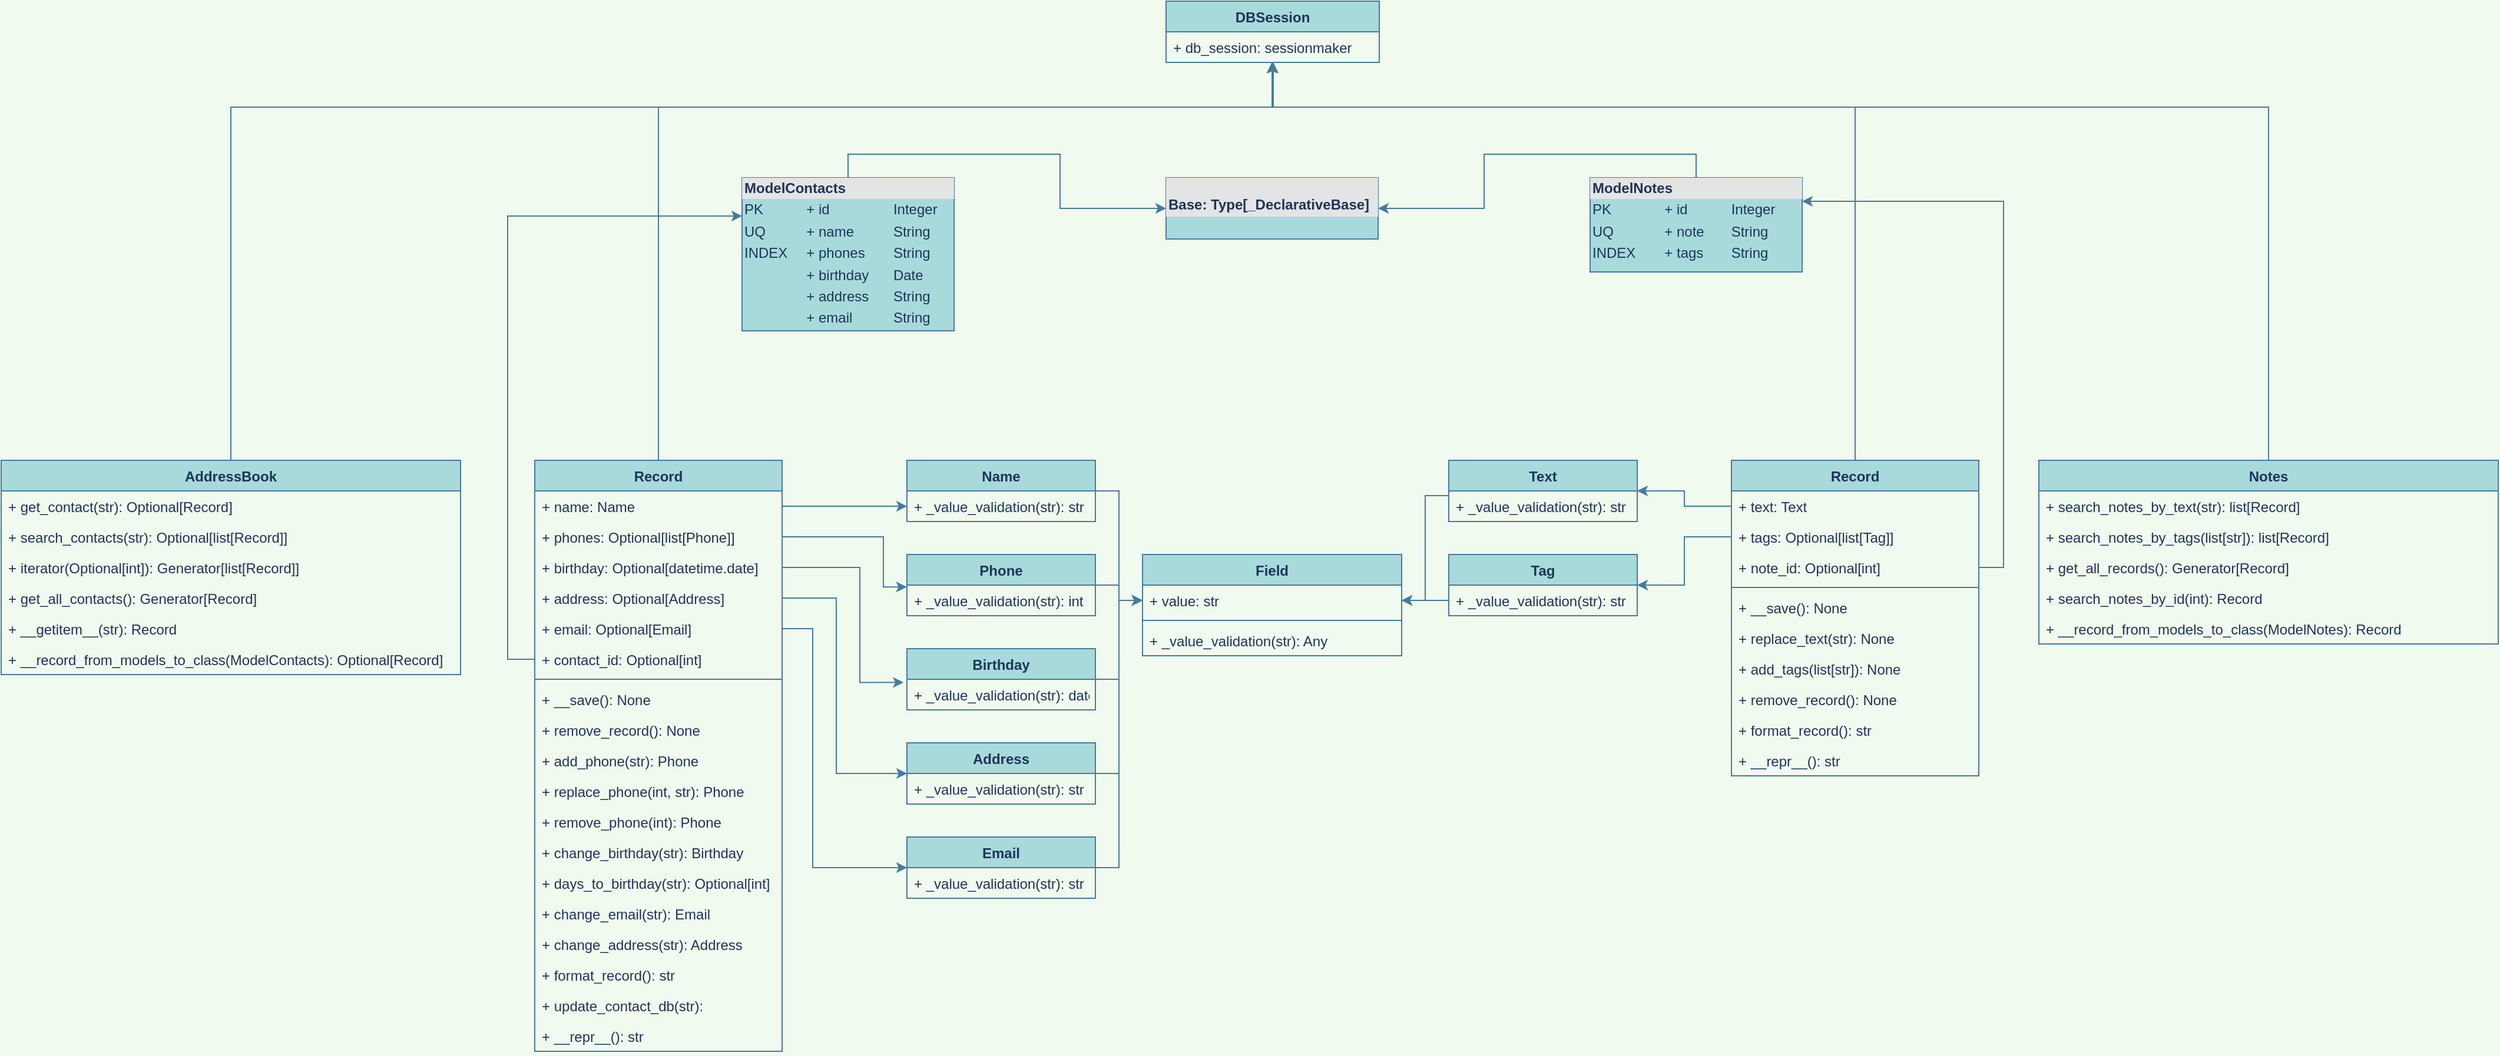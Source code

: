 <mxfile version="20.6.0" type="device"><diagram id="C5RBs43oDa-KdzZeNtuy" name="Page-1"><mxGraphModel dx="2424" dy="2060" grid="1" gridSize="10" guides="1" tooltips="1" connect="1" arrows="1" fold="1" page="1" pageScale="1" pageWidth="827" pageHeight="1169" background="#F1FAEE" math="0" shadow="0"><root><mxCell id="WIyWlLk6GJQsqaUBKTNV-0"/><mxCell id="WIyWlLk6GJQsqaUBKTNV-1" parent="WIyWlLk6GJQsqaUBKTNV-0"/><mxCell id="evgxuK5tAMG5qSB0Gubk-179" value="Field" style="swimlane;fontStyle=1;align=center;verticalAlign=top;childLayout=stackLayout;horizontal=1;startSize=26;horizontalStack=0;resizeParent=1;resizeParentMax=0;resizeLast=0;collapsible=1;marginBottom=0;rounded=0;fillColor=#A8DADC;strokeColor=#457B9D;fontColor=#1D3557;" vertex="1" parent="WIyWlLk6GJQsqaUBKTNV-1"><mxGeometry x="499" y="-630" width="220" height="86" as="geometry"><mxRectangle x="140" y="180" width="100" height="40" as="alternateBounds"/></mxGeometry></mxCell><mxCell id="evgxuK5tAMG5qSB0Gubk-180" value="+ value: str" style="text;strokeColor=none;fillColor=none;align=left;verticalAlign=top;spacingLeft=4;spacingRight=4;overflow=hidden;rotatable=0;points=[[0,0.5],[1,0.5]];portConstraint=eastwest;rounded=0;fontColor=#1D3557;" vertex="1" parent="evgxuK5tAMG5qSB0Gubk-179"><mxGeometry y="26" width="220" height="26" as="geometry"/></mxCell><mxCell id="evgxuK5tAMG5qSB0Gubk-181" value="" style="line;strokeWidth=1;fillColor=none;align=left;verticalAlign=middle;spacingTop=-1;spacingLeft=3;spacingRight=3;rotatable=0;labelPosition=right;points=[];portConstraint=eastwest;rounded=0;labelBackgroundColor=#F1FAEE;strokeColor=#457B9D;fontColor=#1D3557;" vertex="1" parent="evgxuK5tAMG5qSB0Gubk-179"><mxGeometry y="52" width="220" height="8" as="geometry"/></mxCell><mxCell id="evgxuK5tAMG5qSB0Gubk-182" value="+ _value_validation(str): Any" style="text;strokeColor=none;fillColor=none;align=left;verticalAlign=top;spacingLeft=4;spacingRight=4;overflow=hidden;rotatable=0;points=[[0,0.5],[1,0.5]];portConstraint=eastwest;rounded=0;fontColor=#1D3557;" vertex="1" parent="evgxuK5tAMG5qSB0Gubk-179"><mxGeometry y="60" width="220" height="26" as="geometry"/></mxCell><mxCell id="evgxuK5tAMG5qSB0Gubk-222" style="edgeStyle=orthogonalEdgeStyle;rounded=0;orthogonalLoop=1;jettySize=auto;html=1;entryX=0;entryY=0.5;entryDx=0;entryDy=0;labelBackgroundColor=#F1FAEE;strokeColor=#457B9D;fontColor=#1D3557;" edge="1" parent="WIyWlLk6GJQsqaUBKTNV-1" source="evgxuK5tAMG5qSB0Gubk-183" target="evgxuK5tAMG5qSB0Gubk-180"><mxGeometry relative="1" as="geometry"><Array as="points"><mxPoint x="479" y="-684"/><mxPoint x="479" y="-591"/></Array></mxGeometry></mxCell><mxCell id="evgxuK5tAMG5qSB0Gubk-183" value="Name" style="swimlane;fontStyle=1;align=center;verticalAlign=top;childLayout=stackLayout;horizontal=1;startSize=26;horizontalStack=0;resizeParent=1;resizeParentMax=0;resizeLast=0;collapsible=1;marginBottom=0;rounded=0;fillColor=#A8DADC;strokeColor=#457B9D;fontColor=#1D3557;" vertex="1" parent="WIyWlLk6GJQsqaUBKTNV-1"><mxGeometry x="299" y="-710" width="160" height="52" as="geometry"><mxRectangle x="140" y="180" width="100" height="40" as="alternateBounds"/></mxGeometry></mxCell><mxCell id="evgxuK5tAMG5qSB0Gubk-184" value="+ _value_validation(str): str" style="text;strokeColor=none;fillColor=none;align=left;verticalAlign=top;spacingLeft=4;spacingRight=4;overflow=hidden;rotatable=0;points=[[0,0.5],[1,0.5]];portConstraint=eastwest;rounded=0;fontColor=#1D3557;" vertex="1" parent="evgxuK5tAMG5qSB0Gubk-183"><mxGeometry y="26" width="160" height="26" as="geometry"/></mxCell><mxCell id="evgxuK5tAMG5qSB0Gubk-226" style="edgeStyle=orthogonalEdgeStyle;rounded=0;orthogonalLoop=1;jettySize=auto;html=1;entryX=0;entryY=0.5;entryDx=0;entryDy=0;labelBackgroundColor=#F1FAEE;strokeColor=#457B9D;fontColor=#1D3557;" edge="1" parent="WIyWlLk6GJQsqaUBKTNV-1" source="evgxuK5tAMG5qSB0Gubk-185" target="evgxuK5tAMG5qSB0Gubk-180"><mxGeometry relative="1" as="geometry"/></mxCell><mxCell id="evgxuK5tAMG5qSB0Gubk-185" value="Phone" style="swimlane;fontStyle=1;align=center;verticalAlign=top;childLayout=stackLayout;horizontal=1;startSize=26;horizontalStack=0;resizeParent=1;resizeParentMax=0;resizeLast=0;collapsible=1;marginBottom=0;rounded=0;fillColor=#A8DADC;strokeColor=#457B9D;fontColor=#1D3557;" vertex="1" parent="WIyWlLk6GJQsqaUBKTNV-1"><mxGeometry x="299" y="-630" width="160" height="52" as="geometry"><mxRectangle x="140" y="180" width="100" height="40" as="alternateBounds"/></mxGeometry></mxCell><mxCell id="evgxuK5tAMG5qSB0Gubk-186" value="+ _value_validation(str): int" style="text;strokeColor=none;fillColor=none;align=left;verticalAlign=top;spacingLeft=4;spacingRight=4;overflow=hidden;rotatable=0;points=[[0,0.5],[1,0.5]];portConstraint=eastwest;rounded=0;fontColor=#1D3557;" vertex="1" parent="evgxuK5tAMG5qSB0Gubk-185"><mxGeometry y="26" width="160" height="26" as="geometry"/></mxCell><mxCell id="evgxuK5tAMG5qSB0Gubk-227" style="edgeStyle=orthogonalEdgeStyle;rounded=0;orthogonalLoop=1;jettySize=auto;html=1;entryX=0;entryY=0.5;entryDx=0;entryDy=0;labelBackgroundColor=#F1FAEE;strokeColor=#457B9D;fontColor=#1D3557;" edge="1" parent="WIyWlLk6GJQsqaUBKTNV-1" source="evgxuK5tAMG5qSB0Gubk-187" target="evgxuK5tAMG5qSB0Gubk-180"><mxGeometry relative="1" as="geometry"><Array as="points"><mxPoint x="479" y="-524"/><mxPoint x="479" y="-591"/></Array></mxGeometry></mxCell><mxCell id="evgxuK5tAMG5qSB0Gubk-187" value="Birthday" style="swimlane;fontStyle=1;align=center;verticalAlign=top;childLayout=stackLayout;horizontal=1;startSize=26;horizontalStack=0;resizeParent=1;resizeParentMax=0;resizeLast=0;collapsible=1;marginBottom=0;rounded=0;fillColor=#A8DADC;strokeColor=#457B9D;fontColor=#1D3557;" vertex="1" parent="WIyWlLk6GJQsqaUBKTNV-1"><mxGeometry x="299" y="-550" width="160" height="52" as="geometry"><mxRectangle x="140" y="180" width="100" height="40" as="alternateBounds"/></mxGeometry></mxCell><mxCell id="evgxuK5tAMG5qSB0Gubk-188" value="+ _value_validation(str): datetime.date" style="text;strokeColor=none;fillColor=none;align=left;verticalAlign=top;spacingLeft=4;spacingRight=4;overflow=hidden;rotatable=0;points=[[0,0.5],[1,0.5]];portConstraint=eastwest;rounded=0;fontColor=#1D3557;" vertex="1" parent="evgxuK5tAMG5qSB0Gubk-187"><mxGeometry y="26" width="160" height="26" as="geometry"/></mxCell><mxCell id="evgxuK5tAMG5qSB0Gubk-228" style="edgeStyle=orthogonalEdgeStyle;rounded=0;orthogonalLoop=1;jettySize=auto;html=1;entryX=0;entryY=0.5;entryDx=0;entryDy=0;labelBackgroundColor=#F1FAEE;strokeColor=#457B9D;fontColor=#1D3557;" edge="1" parent="WIyWlLk6GJQsqaUBKTNV-1" source="evgxuK5tAMG5qSB0Gubk-189" target="evgxuK5tAMG5qSB0Gubk-180"><mxGeometry relative="1" as="geometry"><Array as="points"><mxPoint x="479" y="-444"/><mxPoint x="479" y="-591"/></Array></mxGeometry></mxCell><mxCell id="evgxuK5tAMG5qSB0Gubk-189" value="Address" style="swimlane;fontStyle=1;align=center;verticalAlign=top;childLayout=stackLayout;horizontal=1;startSize=26;horizontalStack=0;resizeParent=1;resizeParentMax=0;resizeLast=0;collapsible=1;marginBottom=0;rounded=0;fillColor=#A8DADC;strokeColor=#457B9D;fontColor=#1D3557;" vertex="1" parent="WIyWlLk6GJQsqaUBKTNV-1"><mxGeometry x="299" y="-470" width="160" height="52" as="geometry"><mxRectangle x="140" y="180" width="100" height="40" as="alternateBounds"/></mxGeometry></mxCell><mxCell id="evgxuK5tAMG5qSB0Gubk-190" value="+ _value_validation(str): str" style="text;strokeColor=none;fillColor=none;align=left;verticalAlign=top;spacingLeft=4;spacingRight=4;overflow=hidden;rotatable=0;points=[[0,0.5],[1,0.5]];portConstraint=eastwest;rounded=0;fontColor=#1D3557;" vertex="1" parent="evgxuK5tAMG5qSB0Gubk-189"><mxGeometry y="26" width="160" height="26" as="geometry"/></mxCell><mxCell id="evgxuK5tAMG5qSB0Gubk-229" style="edgeStyle=orthogonalEdgeStyle;rounded=0;orthogonalLoop=1;jettySize=auto;html=1;entryX=0;entryY=0.5;entryDx=0;entryDy=0;labelBackgroundColor=#F1FAEE;strokeColor=#457B9D;fontColor=#1D3557;" edge="1" parent="WIyWlLk6GJQsqaUBKTNV-1" source="evgxuK5tAMG5qSB0Gubk-191" target="evgxuK5tAMG5qSB0Gubk-180"><mxGeometry relative="1" as="geometry"><Array as="points"><mxPoint x="479" y="-364"/><mxPoint x="479" y="-591"/></Array></mxGeometry></mxCell><mxCell id="evgxuK5tAMG5qSB0Gubk-191" value="Email" style="swimlane;fontStyle=1;align=center;verticalAlign=top;childLayout=stackLayout;horizontal=1;startSize=26;horizontalStack=0;resizeParent=1;resizeParentMax=0;resizeLast=0;collapsible=1;marginBottom=0;rounded=0;fillColor=#A8DADC;strokeColor=#457B9D;fontColor=#1D3557;" vertex="1" parent="WIyWlLk6GJQsqaUBKTNV-1"><mxGeometry x="299" y="-390" width="160" height="52" as="geometry"><mxRectangle x="140" y="180" width="100" height="40" as="alternateBounds"/></mxGeometry></mxCell><mxCell id="evgxuK5tAMG5qSB0Gubk-192" value="+ _value_validation(str): str" style="text;strokeColor=none;fillColor=none;align=left;verticalAlign=top;spacingLeft=4;spacingRight=4;overflow=hidden;rotatable=0;points=[[0,0.5],[1,0.5]];portConstraint=eastwest;rounded=0;fontColor=#1D3557;" vertex="1" parent="evgxuK5tAMG5qSB0Gubk-191"><mxGeometry y="26" width="160" height="26" as="geometry"/></mxCell><mxCell id="evgxuK5tAMG5qSB0Gubk-231" style="edgeStyle=orthogonalEdgeStyle;rounded=0;orthogonalLoop=1;jettySize=auto;html=1;entryX=1;entryY=0.5;entryDx=0;entryDy=0;labelBackgroundColor=#F1FAEE;strokeColor=#457B9D;fontColor=#1D3557;" edge="1" parent="WIyWlLk6GJQsqaUBKTNV-1" source="evgxuK5tAMG5qSB0Gubk-193" target="evgxuK5tAMG5qSB0Gubk-180"><mxGeometry relative="1" as="geometry"><Array as="points"><mxPoint x="739" y="-680"/><mxPoint x="739" y="-591"/></Array></mxGeometry></mxCell><mxCell id="evgxuK5tAMG5qSB0Gubk-193" value="Text" style="swimlane;fontStyle=1;align=center;verticalAlign=top;childLayout=stackLayout;horizontal=1;startSize=26;horizontalStack=0;resizeParent=1;resizeParentMax=0;resizeLast=0;collapsible=1;marginBottom=0;rounded=0;fillColor=#A8DADC;strokeColor=#457B9D;fontColor=#1D3557;" vertex="1" parent="WIyWlLk6GJQsqaUBKTNV-1"><mxGeometry x="759" y="-710" width="160" height="52" as="geometry"><mxRectangle x="140" y="180" width="100" height="40" as="alternateBounds"/></mxGeometry></mxCell><mxCell id="evgxuK5tAMG5qSB0Gubk-194" value="+ _value_validation(str): str" style="text;strokeColor=none;fillColor=none;align=left;verticalAlign=top;spacingLeft=4;spacingRight=4;overflow=hidden;rotatable=0;points=[[0,0.5],[1,0.5]];portConstraint=eastwest;rounded=0;fontColor=#1D3557;" vertex="1" parent="evgxuK5tAMG5qSB0Gubk-193"><mxGeometry y="26" width="160" height="26" as="geometry"/></mxCell><mxCell id="evgxuK5tAMG5qSB0Gubk-195" value="Tag" style="swimlane;fontStyle=1;align=center;verticalAlign=top;childLayout=stackLayout;horizontal=1;startSize=26;horizontalStack=0;resizeParent=1;resizeParentMax=0;resizeLast=0;collapsible=1;marginBottom=0;rounded=0;fillColor=#A8DADC;strokeColor=#457B9D;fontColor=#1D3557;" vertex="1" parent="WIyWlLk6GJQsqaUBKTNV-1"><mxGeometry x="759" y="-630" width="160" height="52" as="geometry"><mxRectangle x="140" y="180" width="100" height="40" as="alternateBounds"/></mxGeometry></mxCell><mxCell id="evgxuK5tAMG5qSB0Gubk-196" value="+ _value_validation(str): str" style="text;strokeColor=none;fillColor=none;align=left;verticalAlign=top;spacingLeft=4;spacingRight=4;overflow=hidden;rotatable=0;points=[[0,0.5],[1,0.5]];portConstraint=eastwest;rounded=0;fontColor=#1D3557;" vertex="1" parent="evgxuK5tAMG5qSB0Gubk-195"><mxGeometry y="26" width="160" height="26" as="geometry"/></mxCell><mxCell id="evgxuK5tAMG5qSB0Gubk-317" style="edgeStyle=orthogonalEdgeStyle;rounded=0;orthogonalLoop=1;jettySize=auto;html=1;labelBackgroundColor=#F1FAEE;strokeColor=#457B9D;fontColor=#1D3557;" edge="1" parent="WIyWlLk6GJQsqaUBKTNV-1" source="evgxuK5tAMG5qSB0Gubk-197" target="evgxuK5tAMG5qSB0Gubk-302"><mxGeometry relative="1" as="geometry"><Array as="points"><mxPoint x="88" y="-1010"/><mxPoint x="609" y="-1010"/></Array></mxGeometry></mxCell><mxCell id="evgxuK5tAMG5qSB0Gubk-197" value="Record" style="swimlane;fontStyle=1;align=center;verticalAlign=top;childLayout=stackLayout;horizontal=1;startSize=26;horizontalStack=0;resizeParent=1;resizeParentMax=0;resizeLast=0;collapsible=1;marginBottom=0;fillColor=#A8DADC;strokeColor=#457B9D;fontColor=#1D3557;" vertex="1" parent="WIyWlLk6GJQsqaUBKTNV-1"><mxGeometry x="-17" y="-710" width="210" height="502" as="geometry"/></mxCell><mxCell id="evgxuK5tAMG5qSB0Gubk-198" value="+ name: Name" style="text;strokeColor=none;fillColor=none;align=left;verticalAlign=top;spacingLeft=4;spacingRight=4;overflow=hidden;rotatable=0;points=[[0,0.5],[1,0.5]];portConstraint=eastwest;fontColor=#1D3557;" vertex="1" parent="evgxuK5tAMG5qSB0Gubk-197"><mxGeometry y="26" width="210" height="26" as="geometry"/></mxCell><mxCell id="evgxuK5tAMG5qSB0Gubk-199" value="+ phones: Optional[list[Phone]]" style="text;strokeColor=none;fillColor=none;align=left;verticalAlign=top;spacingLeft=4;spacingRight=4;overflow=hidden;rotatable=0;points=[[0,0.5],[1,0.5]];portConstraint=eastwest;fontColor=#1D3557;" vertex="1" parent="evgxuK5tAMG5qSB0Gubk-197"><mxGeometry y="52" width="210" height="26" as="geometry"/></mxCell><mxCell id="evgxuK5tAMG5qSB0Gubk-200" value="+ birthday: Optional[datetime.date]" style="text;strokeColor=none;fillColor=none;align=left;verticalAlign=top;spacingLeft=4;spacingRight=4;overflow=hidden;rotatable=0;points=[[0,0.5],[1,0.5]];portConstraint=eastwest;fontColor=#1D3557;" vertex="1" parent="evgxuK5tAMG5qSB0Gubk-197"><mxGeometry y="78" width="210" height="26" as="geometry"/></mxCell><mxCell id="evgxuK5tAMG5qSB0Gubk-201" value="+ address: Optional[Address]" style="text;strokeColor=none;fillColor=none;align=left;verticalAlign=top;spacingLeft=4;spacingRight=4;overflow=hidden;rotatable=0;points=[[0,0.5],[1,0.5]];portConstraint=eastwest;fontColor=#1D3557;" vertex="1" parent="evgxuK5tAMG5qSB0Gubk-197"><mxGeometry y="104" width="210" height="26" as="geometry"/></mxCell><mxCell id="evgxuK5tAMG5qSB0Gubk-202" value="+ email: Optional[Email]" style="text;strokeColor=none;fillColor=none;align=left;verticalAlign=top;spacingLeft=4;spacingRight=4;overflow=hidden;rotatable=0;points=[[0,0.5],[1,0.5]];portConstraint=eastwest;fontColor=#1D3557;" vertex="1" parent="evgxuK5tAMG5qSB0Gubk-197"><mxGeometry y="130" width="210" height="26" as="geometry"/></mxCell><mxCell id="evgxuK5tAMG5qSB0Gubk-203" value="+ contact_id: Optional[int]" style="text;strokeColor=none;fillColor=none;align=left;verticalAlign=top;spacingLeft=4;spacingRight=4;overflow=hidden;rotatable=0;points=[[0,0.5],[1,0.5]];portConstraint=eastwest;fontColor=#1D3557;" vertex="1" parent="evgxuK5tAMG5qSB0Gubk-197"><mxGeometry y="156" width="210" height="26" as="geometry"/></mxCell><mxCell id="evgxuK5tAMG5qSB0Gubk-204" value="" style="line;strokeWidth=1;fillColor=none;align=left;verticalAlign=middle;spacingTop=-1;spacingLeft=3;spacingRight=3;rotatable=0;labelPosition=right;points=[];portConstraint=eastwest;labelBackgroundColor=#F1FAEE;strokeColor=#457B9D;fontColor=#1D3557;" vertex="1" parent="evgxuK5tAMG5qSB0Gubk-197"><mxGeometry y="182" width="210" height="8" as="geometry"/></mxCell><mxCell id="evgxuK5tAMG5qSB0Gubk-205" value="+ __save(): None" style="text;strokeColor=none;fillColor=none;align=left;verticalAlign=top;spacingLeft=4;spacingRight=4;overflow=hidden;rotatable=0;points=[[0,0.5],[1,0.5]];portConstraint=eastwest;fontColor=#1D3557;" vertex="1" parent="evgxuK5tAMG5qSB0Gubk-197"><mxGeometry y="190" width="210" height="26" as="geometry"/></mxCell><mxCell id="evgxuK5tAMG5qSB0Gubk-206" value="+ remove_record(): None" style="text;strokeColor=none;fillColor=none;align=left;verticalAlign=top;spacingLeft=4;spacingRight=4;overflow=hidden;rotatable=0;points=[[0,0.5],[1,0.5]];portConstraint=eastwest;fontColor=#1D3557;" vertex="1" parent="evgxuK5tAMG5qSB0Gubk-197"><mxGeometry y="216" width="210" height="26" as="geometry"/></mxCell><mxCell id="evgxuK5tAMG5qSB0Gubk-207" value="+ add_phone(str): Phone" style="text;strokeColor=none;fillColor=none;align=left;verticalAlign=top;spacingLeft=4;spacingRight=4;overflow=hidden;rotatable=0;points=[[0,0.5],[1,0.5]];portConstraint=eastwest;fontColor=#1D3557;" vertex="1" parent="evgxuK5tAMG5qSB0Gubk-197"><mxGeometry y="242" width="210" height="26" as="geometry"/></mxCell><mxCell id="evgxuK5tAMG5qSB0Gubk-208" value="+ replace_phone(int, str): Phone" style="text;strokeColor=none;fillColor=none;align=left;verticalAlign=top;spacingLeft=4;spacingRight=4;overflow=hidden;rotatable=0;points=[[0,0.5],[1,0.5]];portConstraint=eastwest;fontColor=#1D3557;" vertex="1" parent="evgxuK5tAMG5qSB0Gubk-197"><mxGeometry y="268" width="210" height="26" as="geometry"/></mxCell><mxCell id="evgxuK5tAMG5qSB0Gubk-209" value="+ remove_phone(int): Phone" style="text;strokeColor=none;fillColor=none;align=left;verticalAlign=top;spacingLeft=4;spacingRight=4;overflow=hidden;rotatable=0;points=[[0,0.5],[1,0.5]];portConstraint=eastwest;fontColor=#1D3557;" vertex="1" parent="evgxuK5tAMG5qSB0Gubk-197"><mxGeometry y="294" width="210" height="26" as="geometry"/></mxCell><mxCell id="evgxuK5tAMG5qSB0Gubk-210" value="+ change_birthday(str): Birthday" style="text;strokeColor=none;fillColor=none;align=left;verticalAlign=top;spacingLeft=4;spacingRight=4;overflow=hidden;rotatable=0;points=[[0,0.5],[1,0.5]];portConstraint=eastwest;fontColor=#1D3557;" vertex="1" parent="evgxuK5tAMG5qSB0Gubk-197"><mxGeometry y="320" width="210" height="26" as="geometry"/></mxCell><mxCell id="evgxuK5tAMG5qSB0Gubk-211" value="+ days_to_birthday(str): Optional[int]" style="text;strokeColor=none;fillColor=none;align=left;verticalAlign=top;spacingLeft=4;spacingRight=4;overflow=hidden;rotatable=0;points=[[0,0.5],[1,0.5]];portConstraint=eastwest;fontColor=#1D3557;" vertex="1" parent="evgxuK5tAMG5qSB0Gubk-197"><mxGeometry y="346" width="210" height="26" as="geometry"/></mxCell><mxCell id="evgxuK5tAMG5qSB0Gubk-212" value="+ change_email(str): Email" style="text;strokeColor=none;fillColor=none;align=left;verticalAlign=top;spacingLeft=4;spacingRight=4;overflow=hidden;rotatable=0;points=[[0,0.5],[1,0.5]];portConstraint=eastwest;fontColor=#1D3557;" vertex="1" parent="evgxuK5tAMG5qSB0Gubk-197"><mxGeometry y="372" width="210" height="26" as="geometry"/></mxCell><mxCell id="evgxuK5tAMG5qSB0Gubk-213" value="+ change_address(str): Address" style="text;strokeColor=none;fillColor=none;align=left;verticalAlign=top;spacingLeft=4;spacingRight=4;overflow=hidden;rotatable=0;points=[[0,0.5],[1,0.5]];portConstraint=eastwest;fontColor=#1D3557;" vertex="1" parent="evgxuK5tAMG5qSB0Gubk-197"><mxGeometry y="398" width="210" height="26" as="geometry"/></mxCell><mxCell id="evgxuK5tAMG5qSB0Gubk-214" value="+ format_record(): str" style="text;strokeColor=none;fillColor=none;align=left;verticalAlign=top;spacingLeft=4;spacingRight=4;overflow=hidden;rotatable=0;points=[[0,0.5],[1,0.5]];portConstraint=eastwest;fontColor=#1D3557;" vertex="1" parent="evgxuK5tAMG5qSB0Gubk-197"><mxGeometry y="424" width="210" height="26" as="geometry"/></mxCell><mxCell id="evgxuK5tAMG5qSB0Gubk-215" value="+ update_contact_db(str): " style="text;strokeColor=none;fillColor=none;align=left;verticalAlign=top;spacingLeft=4;spacingRight=4;overflow=hidden;rotatable=0;points=[[0,0.5],[1,0.5]];portConstraint=eastwest;fontColor=#1D3557;" vertex="1" parent="evgxuK5tAMG5qSB0Gubk-197"><mxGeometry y="450" width="210" height="26" as="geometry"/></mxCell><mxCell id="evgxuK5tAMG5qSB0Gubk-216" value="+ __repr__(): str" style="text;strokeColor=none;fillColor=none;align=left;verticalAlign=top;spacingLeft=4;spacingRight=4;overflow=hidden;rotatable=0;points=[[0,0.5],[1,0.5]];portConstraint=eastwest;fontColor=#1D3557;" vertex="1" parent="evgxuK5tAMG5qSB0Gubk-197"><mxGeometry y="476" width="210" height="26" as="geometry"/></mxCell><mxCell id="evgxuK5tAMG5qSB0Gubk-217" style="edgeStyle=orthogonalEdgeStyle;rounded=0;orthogonalLoop=1;jettySize=auto;html=1;entryX=0;entryY=0.5;entryDx=0;entryDy=0;labelBackgroundColor=#F1FAEE;strokeColor=#457B9D;fontColor=#1D3557;" edge="1" parent="WIyWlLk6GJQsqaUBKTNV-1" source="evgxuK5tAMG5qSB0Gubk-198" target="evgxuK5tAMG5qSB0Gubk-184"><mxGeometry relative="1" as="geometry"/></mxCell><mxCell id="evgxuK5tAMG5qSB0Gubk-218" style="edgeStyle=orthogonalEdgeStyle;rounded=0;orthogonalLoop=1;jettySize=auto;html=1;entryX=-0.001;entryY=0.061;entryDx=0;entryDy=0;entryPerimeter=0;labelBackgroundColor=#F1FAEE;strokeColor=#457B9D;fontColor=#1D3557;" edge="1" parent="WIyWlLk6GJQsqaUBKTNV-1" source="evgxuK5tAMG5qSB0Gubk-199" target="evgxuK5tAMG5qSB0Gubk-186"><mxGeometry relative="1" as="geometry"><Array as="points"><mxPoint x="279" y="-645"/><mxPoint x="279" y="-602"/></Array></mxGeometry></mxCell><mxCell id="evgxuK5tAMG5qSB0Gubk-219" style="edgeStyle=orthogonalEdgeStyle;rounded=0;orthogonalLoop=1;jettySize=auto;html=1;entryX=-0.018;entryY=0.103;entryDx=0;entryDy=0;entryPerimeter=0;labelBackgroundColor=#F1FAEE;strokeColor=#457B9D;fontColor=#1D3557;" edge="1" parent="WIyWlLk6GJQsqaUBKTNV-1" source="evgxuK5tAMG5qSB0Gubk-200" target="evgxuK5tAMG5qSB0Gubk-188"><mxGeometry relative="1" as="geometry"><Array as="points"><mxPoint x="259" y="-619"/><mxPoint x="259" y="-521"/></Array></mxGeometry></mxCell><mxCell id="evgxuK5tAMG5qSB0Gubk-220" style="edgeStyle=orthogonalEdgeStyle;rounded=0;orthogonalLoop=1;jettySize=auto;html=1;entryX=0;entryY=0.5;entryDx=0;entryDy=0;labelBackgroundColor=#F1FAEE;strokeColor=#457B9D;fontColor=#1D3557;" edge="1" parent="WIyWlLk6GJQsqaUBKTNV-1" source="evgxuK5tAMG5qSB0Gubk-201" target="evgxuK5tAMG5qSB0Gubk-189"><mxGeometry relative="1" as="geometry"><Array as="points"><mxPoint x="239" y="-593"/><mxPoint x="239" y="-444"/></Array></mxGeometry></mxCell><mxCell id="evgxuK5tAMG5qSB0Gubk-221" style="edgeStyle=orthogonalEdgeStyle;rounded=0;orthogonalLoop=1;jettySize=auto;html=1;entryX=0;entryY=0.5;entryDx=0;entryDy=0;labelBackgroundColor=#F1FAEE;strokeColor=#457B9D;fontColor=#1D3557;" edge="1" parent="WIyWlLk6GJQsqaUBKTNV-1" source="evgxuK5tAMG5qSB0Gubk-202" target="evgxuK5tAMG5qSB0Gubk-191"><mxGeometry relative="1" as="geometry"><Array as="points"><mxPoint x="219" y="-567"/><mxPoint x="219" y="-364"/></Array></mxGeometry></mxCell><mxCell id="evgxuK5tAMG5qSB0Gubk-232" value="&lt;div style=&quot;box-sizing:border-box;width:100%;background:#e4e4e4;padding:2px;&quot;&gt;&lt;b&gt;&lt;br&gt;Base:&amp;nbsp;Type[_DeclarativeBase]&lt;/b&gt;&lt;table style=&quot;width:100%;font-size:1em;&quot; cellpadding=&quot;2&quot; cellspacing=&quot;0&quot;&gt;&lt;/table&gt;&lt;/div&gt;" style="verticalAlign=top;align=left;overflow=fill;html=1;fillColor=#A8DADC;strokeColor=#457B9D;fontColor=#1D3557;" vertex="1" parent="WIyWlLk6GJQsqaUBKTNV-1"><mxGeometry x="519" y="-950" width="180" height="52" as="geometry"/></mxCell><mxCell id="evgxuK5tAMG5qSB0Gubk-237" style="edgeStyle=orthogonalEdgeStyle;rounded=0;orthogonalLoop=1;jettySize=auto;html=1;entryX=0;entryY=0.5;entryDx=0;entryDy=0;labelBackgroundColor=#F1FAEE;strokeColor=#457B9D;fontColor=#1D3557;" edge="1" parent="WIyWlLk6GJQsqaUBKTNV-1" source="evgxuK5tAMG5qSB0Gubk-235" target="evgxuK5tAMG5qSB0Gubk-232"><mxGeometry relative="1" as="geometry"><Array as="points"><mxPoint x="249" y="-970"/><mxPoint x="429" y="-970"/><mxPoint x="429" y="-924"/></Array></mxGeometry></mxCell><mxCell id="evgxuK5tAMG5qSB0Gubk-235" value="&lt;div style=&quot;box-sizing:border-box;width:100%;background:#e4e4e4;padding:2px;&quot;&gt;&lt;b&gt;ModelContacts&lt;/b&gt;&lt;/div&gt;&lt;table style=&quot;width:100%;font-size:1em;&quot; cellpadding=&quot;2&quot; cellspacing=&quot;0&quot;&gt;&lt;tbody&gt;&lt;tr&gt;&lt;td&gt;PK&lt;/td&gt;&lt;td&gt;+ id&lt;br&gt;&lt;/td&gt;&lt;td&gt;Integer&lt;/td&gt;&lt;/tr&gt;&lt;tr&gt;&lt;td&gt;UQ&lt;/td&gt;&lt;td&gt;+ name&lt;/td&gt;&lt;td&gt;String&lt;/td&gt;&lt;/tr&gt;&lt;tr&gt;&lt;td&gt;INDEX&lt;/td&gt;&lt;td&gt;+ phones&lt;/td&gt;&lt;td&gt;String&lt;br&gt;&lt;/td&gt;&lt;/tr&gt;&lt;tr&gt;&lt;td&gt;&lt;br&gt;&lt;/td&gt;&lt;td&gt;+ birthday&lt;/td&gt;&lt;td&gt;Date&lt;/td&gt;&lt;/tr&gt;&lt;tr&gt;&lt;td&gt;&lt;br&gt;&lt;/td&gt;&lt;td&gt;+ address&lt;/td&gt;&lt;td&gt;String&lt;/td&gt;&lt;/tr&gt;&lt;tr&gt;&lt;td&gt;&lt;br&gt;&lt;/td&gt;&lt;td&gt;+ email&lt;/td&gt;&lt;td&gt;String&lt;/td&gt;&lt;/tr&gt;&lt;/tbody&gt;&lt;/table&gt;" style="verticalAlign=top;align=left;overflow=fill;html=1;rounded=0;fillColor=#A8DADC;strokeColor=#457B9D;fontColor=#1D3557;" vertex="1" parent="WIyWlLk6GJQsqaUBKTNV-1"><mxGeometry x="159" y="-950" width="180" height="130" as="geometry"/></mxCell><mxCell id="evgxuK5tAMG5qSB0Gubk-238" style="edgeStyle=orthogonalEdgeStyle;rounded=0;orthogonalLoop=1;jettySize=auto;html=1;entryX=1;entryY=0.5;entryDx=0;entryDy=0;labelBackgroundColor=#F1FAEE;strokeColor=#457B9D;fontColor=#1D3557;" edge="1" parent="WIyWlLk6GJQsqaUBKTNV-1" source="evgxuK5tAMG5qSB0Gubk-236" target="evgxuK5tAMG5qSB0Gubk-232"><mxGeometry relative="1" as="geometry"><Array as="points"><mxPoint x="969" y="-970"/><mxPoint x="789" y="-970"/><mxPoint x="789" y="-924"/></Array></mxGeometry></mxCell><mxCell id="evgxuK5tAMG5qSB0Gubk-236" value="&lt;div style=&quot;box-sizing:border-box;width:100%;background:#e4e4e4;padding:2px;&quot;&gt;&lt;b&gt;ModelNotes&lt;/b&gt;&lt;/div&gt;&lt;table style=&quot;width:100%;font-size:1em;&quot; cellpadding=&quot;2&quot; cellspacing=&quot;0&quot;&gt;&lt;tbody&gt;&lt;tr&gt;&lt;td&gt;PK&lt;/td&gt;&lt;td&gt;+ id&lt;br&gt;&lt;/td&gt;&lt;td&gt;Integer&lt;/td&gt;&lt;/tr&gt;&lt;tr&gt;&lt;td&gt;UQ&lt;/td&gt;&lt;td&gt;+ note&lt;/td&gt;&lt;td&gt;String&lt;/td&gt;&lt;/tr&gt;&lt;tr&gt;&lt;td&gt;INDEX&lt;/td&gt;&lt;td&gt;+ tags&lt;/td&gt;&lt;td&gt;String&lt;br&gt;&lt;/td&gt;&lt;/tr&gt;&lt;/tbody&gt;&lt;/table&gt;" style="verticalAlign=top;align=left;overflow=fill;html=1;rounded=0;fillColor=#A8DADC;strokeColor=#457B9D;fontColor=#1D3557;" vertex="1" parent="WIyWlLk6GJQsqaUBKTNV-1"><mxGeometry x="879" y="-950" width="180" height="80" as="geometry"/></mxCell><mxCell id="evgxuK5tAMG5qSB0Gubk-239" style="edgeStyle=orthogonalEdgeStyle;rounded=0;orthogonalLoop=1;jettySize=auto;html=1;entryX=0;entryY=0.25;entryDx=0;entryDy=0;labelBackgroundColor=#F1FAEE;strokeColor=#457B9D;fontColor=#1D3557;" edge="1" parent="WIyWlLk6GJQsqaUBKTNV-1" source="evgxuK5tAMG5qSB0Gubk-203" target="evgxuK5tAMG5qSB0Gubk-235"><mxGeometry relative="1" as="geometry"><Array as="points"><mxPoint x="-40" y="-541"/><mxPoint x="-40" y="-918"/></Array></mxGeometry></mxCell><mxCell id="evgxuK5tAMG5qSB0Gubk-316" style="edgeStyle=orthogonalEdgeStyle;rounded=0;orthogonalLoop=1;jettySize=auto;html=1;labelBackgroundColor=#F1FAEE;strokeColor=#457B9D;fontColor=#1D3557;" edge="1" parent="WIyWlLk6GJQsqaUBKTNV-1" source="evgxuK5tAMG5qSB0Gubk-241" target="evgxuK5tAMG5qSB0Gubk-302"><mxGeometry relative="1" as="geometry"><Array as="points"><mxPoint x="1104" y="-1010"/><mxPoint x="609" y="-1010"/></Array></mxGeometry></mxCell><mxCell id="evgxuK5tAMG5qSB0Gubk-241" value="Record" style="swimlane;fontStyle=1;align=center;verticalAlign=top;childLayout=stackLayout;horizontal=1;startSize=26;horizontalStack=0;resizeParent=1;resizeParentMax=0;resizeLast=0;collapsible=1;marginBottom=0;fillColor=#A8DADC;strokeColor=#457B9D;fontColor=#1D3557;" vertex="1" parent="WIyWlLk6GJQsqaUBKTNV-1"><mxGeometry x="999" y="-710" width="210" height="268" as="geometry"/></mxCell><mxCell id="evgxuK5tAMG5qSB0Gubk-242" value="+ text: Text" style="text;strokeColor=none;fillColor=none;align=left;verticalAlign=top;spacingLeft=4;spacingRight=4;overflow=hidden;rotatable=0;points=[[0,0.5],[1,0.5]];portConstraint=eastwest;fontColor=#1D3557;" vertex="1" parent="evgxuK5tAMG5qSB0Gubk-241"><mxGeometry y="26" width="210" height="26" as="geometry"/></mxCell><mxCell id="evgxuK5tAMG5qSB0Gubk-243" value="+ tags: Optional[list[Tag]]" style="text;strokeColor=none;fillColor=none;align=left;verticalAlign=top;spacingLeft=4;spacingRight=4;overflow=hidden;rotatable=0;points=[[0,0.5],[1,0.5]];portConstraint=eastwest;fontColor=#1D3557;" vertex="1" parent="evgxuK5tAMG5qSB0Gubk-241"><mxGeometry y="52" width="210" height="26" as="geometry"/></mxCell><mxCell id="evgxuK5tAMG5qSB0Gubk-244" value="+ note_id: Optional[int]" style="text;strokeColor=none;fillColor=none;align=left;verticalAlign=top;spacingLeft=4;spacingRight=4;overflow=hidden;rotatable=0;points=[[0,0.5],[1,0.5]];portConstraint=eastwest;fontColor=#1D3557;" vertex="1" parent="evgxuK5tAMG5qSB0Gubk-241"><mxGeometry y="78" width="210" height="26" as="geometry"/></mxCell><mxCell id="evgxuK5tAMG5qSB0Gubk-245" value="" style="line;strokeWidth=1;fillColor=none;align=left;verticalAlign=middle;spacingTop=-1;spacingLeft=3;spacingRight=3;rotatable=0;labelPosition=right;points=[];portConstraint=eastwest;labelBackgroundColor=#F1FAEE;strokeColor=#457B9D;fontColor=#1D3557;" vertex="1" parent="evgxuK5tAMG5qSB0Gubk-241"><mxGeometry y="104" width="210" height="8" as="geometry"/></mxCell><mxCell id="evgxuK5tAMG5qSB0Gubk-246" value="+ __save(): None" style="text;strokeColor=none;fillColor=none;align=left;verticalAlign=top;spacingLeft=4;spacingRight=4;overflow=hidden;rotatable=0;points=[[0,0.5],[1,0.5]];portConstraint=eastwest;fontColor=#1D3557;" vertex="1" parent="evgxuK5tAMG5qSB0Gubk-241"><mxGeometry y="112" width="210" height="26" as="geometry"/></mxCell><mxCell id="evgxuK5tAMG5qSB0Gubk-247" value="+ replace_text(str): None" style="text;strokeColor=none;fillColor=none;align=left;verticalAlign=top;spacingLeft=4;spacingRight=4;overflow=hidden;rotatable=0;points=[[0,0.5],[1,0.5]];portConstraint=eastwest;fontColor=#1D3557;" vertex="1" parent="evgxuK5tAMG5qSB0Gubk-241"><mxGeometry y="138" width="210" height="26" as="geometry"/></mxCell><mxCell id="evgxuK5tAMG5qSB0Gubk-248" value="+ add_tags(list[str]): None" style="text;strokeColor=none;fillColor=none;align=left;verticalAlign=top;spacingLeft=4;spacingRight=4;overflow=hidden;rotatable=0;points=[[0,0.5],[1,0.5]];portConstraint=eastwest;fontColor=#1D3557;" vertex="1" parent="evgxuK5tAMG5qSB0Gubk-241"><mxGeometry y="164" width="210" height="26" as="geometry"/></mxCell><mxCell id="evgxuK5tAMG5qSB0Gubk-249" value="+ remove_record(): None" style="text;strokeColor=none;fillColor=none;align=left;verticalAlign=top;spacingLeft=4;spacingRight=4;overflow=hidden;rotatable=0;points=[[0,0.5],[1,0.5]];portConstraint=eastwest;fontColor=#1D3557;" vertex="1" parent="evgxuK5tAMG5qSB0Gubk-241"><mxGeometry y="190" width="210" height="26" as="geometry"/></mxCell><mxCell id="evgxuK5tAMG5qSB0Gubk-250" value="+ format_record(): str" style="text;strokeColor=none;fillColor=none;align=left;verticalAlign=top;spacingLeft=4;spacingRight=4;overflow=hidden;rotatable=0;points=[[0,0.5],[1,0.5]];portConstraint=eastwest;fontColor=#1D3557;" vertex="1" parent="evgxuK5tAMG5qSB0Gubk-241"><mxGeometry y="216" width="210" height="26" as="geometry"/></mxCell><mxCell id="evgxuK5tAMG5qSB0Gubk-251" value="+ __repr__(): str" style="text;strokeColor=none;fillColor=none;align=left;verticalAlign=top;spacingLeft=4;spacingRight=4;overflow=hidden;rotatable=0;points=[[0,0.5],[1,0.5]];portConstraint=eastwest;fontColor=#1D3557;" vertex="1" parent="evgxuK5tAMG5qSB0Gubk-241"><mxGeometry y="242" width="210" height="26" as="geometry"/></mxCell><mxCell id="evgxuK5tAMG5qSB0Gubk-252" style="edgeStyle=orthogonalEdgeStyle;rounded=0;orthogonalLoop=1;jettySize=auto;html=1;labelBackgroundColor=#F1FAEE;strokeColor=#457B9D;fontColor=#1D3557;" edge="1" parent="WIyWlLk6GJQsqaUBKTNV-1" source="evgxuK5tAMG5qSB0Gubk-242" target="evgxuK5tAMG5qSB0Gubk-193"><mxGeometry relative="1" as="geometry"/></mxCell><mxCell id="evgxuK5tAMG5qSB0Gubk-253" style="edgeStyle=orthogonalEdgeStyle;rounded=0;orthogonalLoop=1;jettySize=auto;html=1;labelBackgroundColor=#F1FAEE;strokeColor=#457B9D;fontColor=#1D3557;" edge="1" parent="WIyWlLk6GJQsqaUBKTNV-1" source="evgxuK5tAMG5qSB0Gubk-243" target="evgxuK5tAMG5qSB0Gubk-195"><mxGeometry relative="1" as="geometry"><Array as="points"><mxPoint x="959" y="-645"/><mxPoint x="959" y="-604"/></Array></mxGeometry></mxCell><mxCell id="evgxuK5tAMG5qSB0Gubk-318" style="edgeStyle=orthogonalEdgeStyle;rounded=0;orthogonalLoop=1;jettySize=auto;html=1;labelBackgroundColor=#F1FAEE;strokeColor=#457B9D;fontColor=#1D3557;" edge="1" parent="WIyWlLk6GJQsqaUBKTNV-1" source="evgxuK5tAMG5qSB0Gubk-263" target="evgxuK5tAMG5qSB0Gubk-302"><mxGeometry relative="1" as="geometry"><Array as="points"><mxPoint x="-275" y="-1010"/><mxPoint x="609" y="-1010"/></Array></mxGeometry></mxCell><mxCell id="evgxuK5tAMG5qSB0Gubk-263" value="AddressBook" style="swimlane;fontStyle=1;align=center;verticalAlign=top;childLayout=stackLayout;horizontal=1;startSize=26;horizontalStack=0;resizeParent=1;resizeParentMax=0;resizeLast=0;collapsible=1;marginBottom=0;fillColor=#A8DADC;strokeColor=#457B9D;fontColor=#1D3557;" vertex="1" parent="WIyWlLk6GJQsqaUBKTNV-1"><mxGeometry x="-470" y="-710" width="390" height="182" as="geometry"/></mxCell><mxCell id="evgxuK5tAMG5qSB0Gubk-264" value="+ get_contact(str): Optional[Record]" style="text;strokeColor=none;fillColor=none;align=left;verticalAlign=top;spacingLeft=4;spacingRight=4;overflow=hidden;rotatable=0;points=[[0,0.5],[1,0.5]];portConstraint=eastwest;fontColor=#1D3557;" vertex="1" parent="evgxuK5tAMG5qSB0Gubk-263"><mxGeometry y="26" width="390" height="26" as="geometry"/></mxCell><mxCell id="evgxuK5tAMG5qSB0Gubk-278" value="+ search_contacts(str): Optional[list[Record]]" style="text;strokeColor=none;fillColor=none;align=left;verticalAlign=top;spacingLeft=4;spacingRight=4;overflow=hidden;rotatable=0;points=[[0,0.5],[1,0.5]];portConstraint=eastwest;fontColor=#1D3557;" vertex="1" parent="evgxuK5tAMG5qSB0Gubk-263"><mxGeometry y="52" width="390" height="26" as="geometry"/></mxCell><mxCell id="evgxuK5tAMG5qSB0Gubk-277" value="+ iterator(Optional[int]): Generator[list[Record]]" style="text;strokeColor=none;fillColor=none;align=left;verticalAlign=top;spacingLeft=4;spacingRight=4;overflow=hidden;rotatable=0;points=[[0,0.5],[1,0.5]];portConstraint=eastwest;fontColor=#1D3557;" vertex="1" parent="evgxuK5tAMG5qSB0Gubk-263"><mxGeometry y="78" width="390" height="26" as="geometry"/></mxCell><mxCell id="evgxuK5tAMG5qSB0Gubk-276" value="+ get_all_contacts(): Generator[Record]" style="text;strokeColor=none;fillColor=none;align=left;verticalAlign=top;spacingLeft=4;spacingRight=4;overflow=hidden;rotatable=0;points=[[0,0.5],[1,0.5]];portConstraint=eastwest;fontColor=#1D3557;" vertex="1" parent="evgxuK5tAMG5qSB0Gubk-263"><mxGeometry y="104" width="390" height="26" as="geometry"/></mxCell><mxCell id="evgxuK5tAMG5qSB0Gubk-275" value="+ __getitem__(str): Record" style="text;strokeColor=none;fillColor=none;align=left;verticalAlign=top;spacingLeft=4;spacingRight=4;overflow=hidden;rotatable=0;points=[[0,0.5],[1,0.5]];portConstraint=eastwest;fontColor=#1D3557;" vertex="1" parent="evgxuK5tAMG5qSB0Gubk-263"><mxGeometry y="130" width="390" height="26" as="geometry"/></mxCell><mxCell id="evgxuK5tAMG5qSB0Gubk-274" value="+ __record_from_models_to_class(ModelContacts): Optional[Record]" style="text;strokeColor=none;fillColor=none;align=left;verticalAlign=top;spacingLeft=4;spacingRight=4;overflow=hidden;rotatable=0;points=[[0,0.5],[1,0.5]];portConstraint=eastwest;fontColor=#1D3557;" vertex="1" parent="evgxuK5tAMG5qSB0Gubk-263"><mxGeometry y="156" width="390" height="26" as="geometry"/></mxCell><mxCell id="evgxuK5tAMG5qSB0Gubk-302" value="DBSession" style="swimlane;fontStyle=1;align=center;verticalAlign=top;childLayout=stackLayout;horizontal=1;startSize=26;horizontalStack=0;resizeParent=1;resizeParentMax=0;resizeLast=0;collapsible=1;marginBottom=0;fillColor=#A8DADC;strokeColor=#457B9D;fontColor=#1D3557;" vertex="1" parent="WIyWlLk6GJQsqaUBKTNV-1"><mxGeometry x="519" y="-1100" width="181" height="52" as="geometry"/></mxCell><mxCell id="evgxuK5tAMG5qSB0Gubk-303" value="+ db_session: sessionmaker" style="text;strokeColor=none;fillColor=none;align=left;verticalAlign=top;spacingLeft=4;spacingRight=4;overflow=hidden;rotatable=0;points=[[0,0.5],[1,0.5]];portConstraint=eastwest;fontColor=#1D3557;" vertex="1" parent="evgxuK5tAMG5qSB0Gubk-302"><mxGeometry y="26" width="181" height="26" as="geometry"/></mxCell><mxCell id="evgxuK5tAMG5qSB0Gubk-327" style="edgeStyle=orthogonalEdgeStyle;rounded=0;orthogonalLoop=1;jettySize=auto;html=1;labelBackgroundColor=#F1FAEE;strokeColor=#457B9D;fontColor=#1D3557;" edge="1" parent="WIyWlLk6GJQsqaUBKTNV-1" source="evgxuK5tAMG5qSB0Gubk-319" target="evgxuK5tAMG5qSB0Gubk-302"><mxGeometry relative="1" as="geometry"><Array as="points"><mxPoint x="1455" y="-1010"/><mxPoint x="610" y="-1010"/></Array></mxGeometry></mxCell><mxCell id="evgxuK5tAMG5qSB0Gubk-319" value="Notes" style="swimlane;fontStyle=1;align=center;verticalAlign=top;childLayout=stackLayout;horizontal=1;startSize=26;horizontalStack=0;resizeParent=1;resizeParentMax=0;resizeLast=0;collapsible=1;marginBottom=0;fillColor=#A8DADC;strokeColor=#457B9D;fontColor=#1D3557;" vertex="1" parent="WIyWlLk6GJQsqaUBKTNV-1"><mxGeometry x="1260" y="-710" width="390" height="156" as="geometry"/></mxCell><mxCell id="evgxuK5tAMG5qSB0Gubk-320" value="+ search_notes_by_text(str): list[Record]" style="text;strokeColor=none;fillColor=none;align=left;verticalAlign=top;spacingLeft=4;spacingRight=4;overflow=hidden;rotatable=0;points=[[0,0.5],[1,0.5]];portConstraint=eastwest;fontColor=#1D3557;" vertex="1" parent="evgxuK5tAMG5qSB0Gubk-319"><mxGeometry y="26" width="390" height="26" as="geometry"/></mxCell><mxCell id="evgxuK5tAMG5qSB0Gubk-321" value="+ search_notes_by_tags(list[str]): list[Record]" style="text;strokeColor=none;fillColor=none;align=left;verticalAlign=top;spacingLeft=4;spacingRight=4;overflow=hidden;rotatable=0;points=[[0,0.5],[1,0.5]];portConstraint=eastwest;fontColor=#1D3557;" vertex="1" parent="evgxuK5tAMG5qSB0Gubk-319"><mxGeometry y="52" width="390" height="26" as="geometry"/></mxCell><mxCell id="evgxuK5tAMG5qSB0Gubk-322" value="+ get_all_records(): Generator[Record]" style="text;strokeColor=none;fillColor=none;align=left;verticalAlign=top;spacingLeft=4;spacingRight=4;overflow=hidden;rotatable=0;points=[[0,0.5],[1,0.5]];portConstraint=eastwest;fontColor=#1D3557;" vertex="1" parent="evgxuK5tAMG5qSB0Gubk-319"><mxGeometry y="78" width="390" height="26" as="geometry"/></mxCell><mxCell id="evgxuK5tAMG5qSB0Gubk-323" value="+ search_notes_by_id(int): Record" style="text;strokeColor=none;fillColor=none;align=left;verticalAlign=top;spacingLeft=4;spacingRight=4;overflow=hidden;rotatable=0;points=[[0,0.5],[1,0.5]];portConstraint=eastwest;fontColor=#1D3557;" vertex="1" parent="evgxuK5tAMG5qSB0Gubk-319"><mxGeometry y="104" width="390" height="26" as="geometry"/></mxCell><mxCell id="evgxuK5tAMG5qSB0Gubk-325" value="+ __record_from_models_to_class(ModelNotes): Record" style="text;strokeColor=none;fillColor=none;align=left;verticalAlign=top;spacingLeft=4;spacingRight=4;overflow=hidden;rotatable=0;points=[[0,0.5],[1,0.5]];portConstraint=eastwest;fontColor=#1D3557;" vertex="1" parent="evgxuK5tAMG5qSB0Gubk-319"><mxGeometry y="130" width="390" height="26" as="geometry"/></mxCell><mxCell id="evgxuK5tAMG5qSB0Gubk-328" style="edgeStyle=orthogonalEdgeStyle;rounded=0;orthogonalLoop=1;jettySize=auto;html=1;entryX=1;entryY=0.25;entryDx=0;entryDy=0;labelBackgroundColor=#F1FAEE;strokeColor=#457B9D;fontColor=#1D3557;" edge="1" parent="WIyWlLk6GJQsqaUBKTNV-1" source="evgxuK5tAMG5qSB0Gubk-244" target="evgxuK5tAMG5qSB0Gubk-236"><mxGeometry relative="1" as="geometry"><Array as="points"><mxPoint x="1230" y="-619"/><mxPoint x="1230" y="-930"/></Array></mxGeometry></mxCell><mxCell id="evgxuK5tAMG5qSB0Gubk-330" style="edgeStyle=orthogonalEdgeStyle;rounded=0;orthogonalLoop=1;jettySize=auto;html=1;labelBackgroundColor=#F1FAEE;strokeColor=#457B9D;fontColor=#1D3557;" edge="1" parent="WIyWlLk6GJQsqaUBKTNV-1" source="evgxuK5tAMG5qSB0Gubk-196" target="evgxuK5tAMG5qSB0Gubk-180"><mxGeometry relative="1" as="geometry"/></mxCell></root></mxGraphModel></diagram></mxfile>